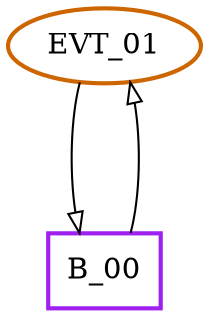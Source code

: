 digraph ppsSubgraph {
graph [root="Demo",rankdir   = TB, nodesep           = 0.6, mindist     = 1.0, ranksep = 1.0, overlap = false]
name="pps-subgraph"
edge [type=defdst style=filled fillcolor=white color=black]
  subgraph subgraph1 {
    node [cpu=0 pattern=A]
    EVT_01 [type=tmsg fid=1 gid="4095", evtno="4095", sid="4095", bpid="16383" par=1024 toffs=0 patentry=1 shape=oval fillcolor=green penwidth=2 color=darkorange3]
    B_00 [type=block tperiod=1000000000 qlo=1 patexit=1 shape=rectangle fillcolor=green penwidth=2 color=purple]
    EVT_01 -> B_00 -> EVT_01
  }
}
